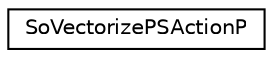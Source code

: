 digraph "Graphical Class Hierarchy"
{
 // LATEX_PDF_SIZE
  edge [fontname="Helvetica",fontsize="10",labelfontname="Helvetica",labelfontsize="10"];
  node [fontname="Helvetica",fontsize="10",shape=record];
  rankdir="LR";
  Node0 [label="SoVectorizePSActionP",height=0.2,width=0.4,color="black", fillcolor="white", style="filled",URL="$classSoVectorizePSActionP.html",tooltip=" "];
}

